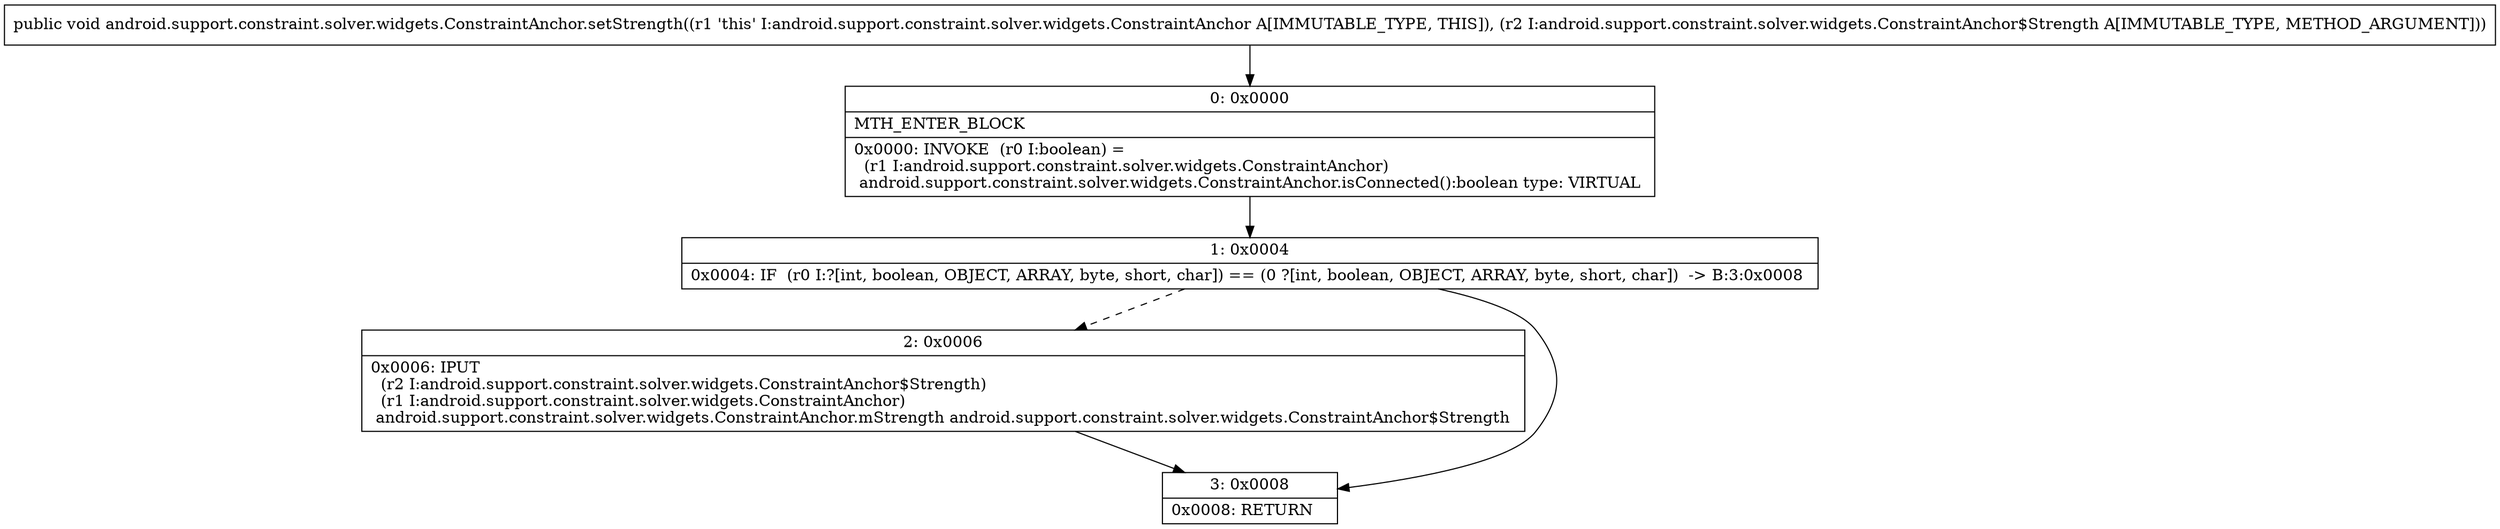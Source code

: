 digraph "CFG forandroid.support.constraint.solver.widgets.ConstraintAnchor.setStrength(Landroid\/support\/constraint\/solver\/widgets\/ConstraintAnchor$Strength;)V" {
Node_0 [shape=record,label="{0\:\ 0x0000|MTH_ENTER_BLOCK\l|0x0000: INVOKE  (r0 I:boolean) = \l  (r1 I:android.support.constraint.solver.widgets.ConstraintAnchor)\l android.support.constraint.solver.widgets.ConstraintAnchor.isConnected():boolean type: VIRTUAL \l}"];
Node_1 [shape=record,label="{1\:\ 0x0004|0x0004: IF  (r0 I:?[int, boolean, OBJECT, ARRAY, byte, short, char]) == (0 ?[int, boolean, OBJECT, ARRAY, byte, short, char])  \-\> B:3:0x0008 \l}"];
Node_2 [shape=record,label="{2\:\ 0x0006|0x0006: IPUT  \l  (r2 I:android.support.constraint.solver.widgets.ConstraintAnchor$Strength)\l  (r1 I:android.support.constraint.solver.widgets.ConstraintAnchor)\l android.support.constraint.solver.widgets.ConstraintAnchor.mStrength android.support.constraint.solver.widgets.ConstraintAnchor$Strength \l}"];
Node_3 [shape=record,label="{3\:\ 0x0008|0x0008: RETURN   \l}"];
MethodNode[shape=record,label="{public void android.support.constraint.solver.widgets.ConstraintAnchor.setStrength((r1 'this' I:android.support.constraint.solver.widgets.ConstraintAnchor A[IMMUTABLE_TYPE, THIS]), (r2 I:android.support.constraint.solver.widgets.ConstraintAnchor$Strength A[IMMUTABLE_TYPE, METHOD_ARGUMENT])) }"];
MethodNode -> Node_0;
Node_0 -> Node_1;
Node_1 -> Node_2[style=dashed];
Node_1 -> Node_3;
Node_2 -> Node_3;
}

